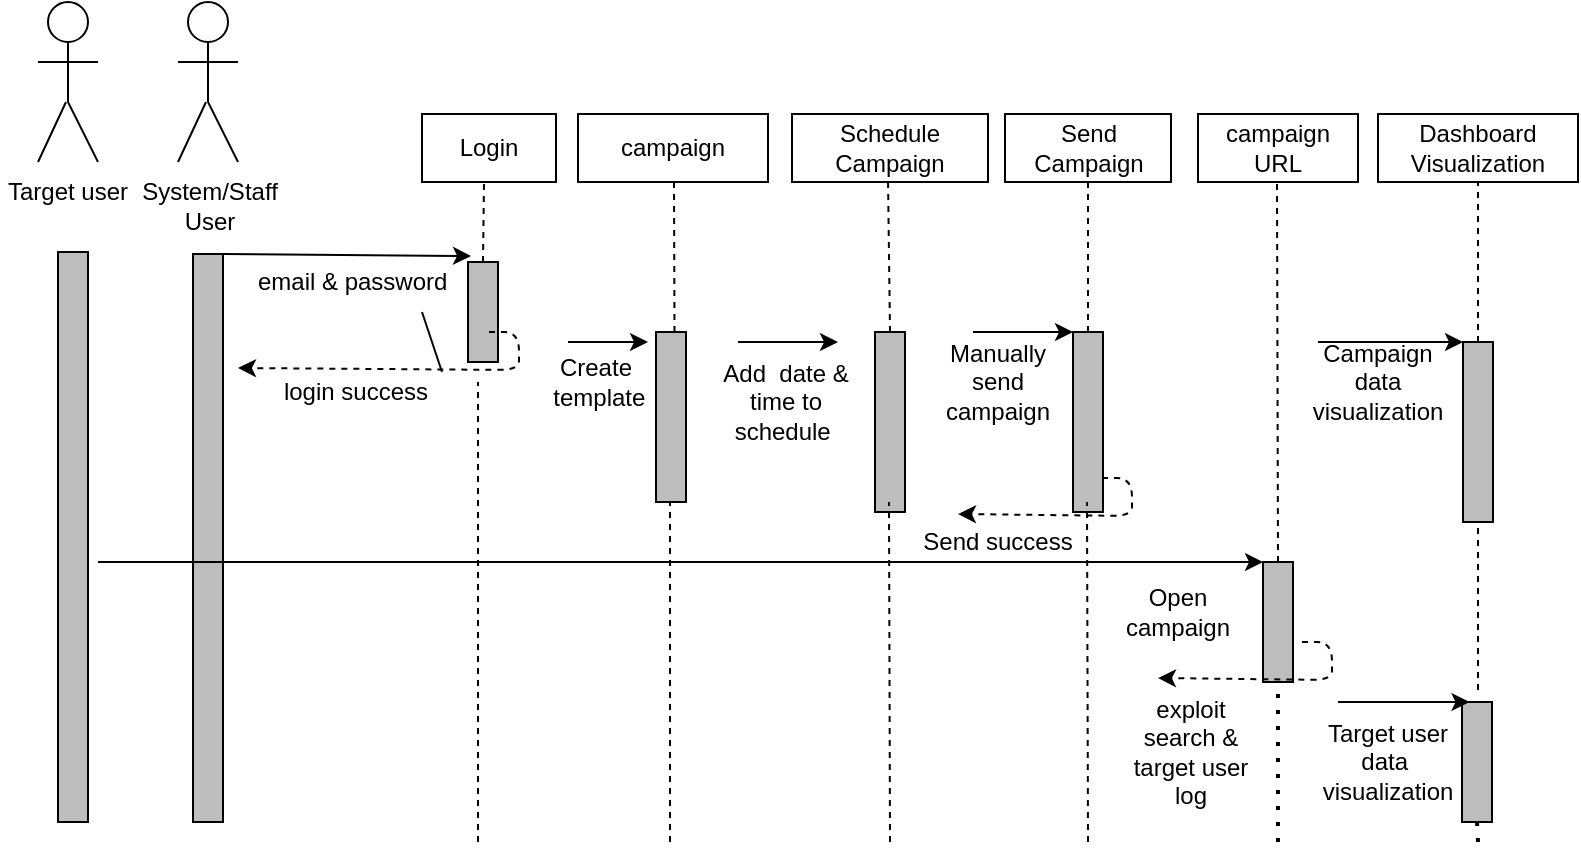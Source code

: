 <mxfile version="15.5.8" type="github">
  <diagram id="TaznG8wma21887_8o1Ws" name="Page-1">
    <mxGraphModel dx="1210" dy="532" grid="1" gridSize="10" guides="1" tooltips="1" connect="1" arrows="1" fold="1" page="1" pageScale="1" pageWidth="850" pageHeight="1100" math="0" shadow="0">
      <root>
        <mxCell id="0" />
        <mxCell id="1" parent="0" />
        <mxCell id="HH4qCzkqOsVi2pg-7LeL-6" value="campaign" style="rounded=0;whiteSpace=wrap;html=1;container=0;" vertex="1" parent="1">
          <mxGeometry x="310" y="186" width="95" height="34" as="geometry" />
        </mxCell>
        <mxCell id="HH4qCzkqOsVi2pg-7LeL-23" value="Send Campaign" style="rounded=0;whiteSpace=wrap;html=1;container=0;" vertex="1" parent="1">
          <mxGeometry x="523.5" y="186" width="83" height="34" as="geometry" />
        </mxCell>
        <mxCell id="HH4qCzkqOsVi2pg-7LeL-28" value="Login" style="rounded=0;whiteSpace=wrap;html=1;container=0;" vertex="1" parent="1">
          <mxGeometry x="232" y="186" width="67" height="34" as="geometry" />
        </mxCell>
        <mxCell id="HH4qCzkqOsVi2pg-7LeL-36" value="Schedule Campaign" style="rounded=0;whiteSpace=wrap;html=1;container=0;" vertex="1" parent="1">
          <mxGeometry x="417" y="186" width="98" height="34" as="geometry" />
        </mxCell>
        <mxCell id="HH4qCzkqOsVi2pg-7LeL-38" value="Dashboard&lt;br&gt;Visualization" style="rounded=0;whiteSpace=wrap;html=1;container=0;" vertex="1" parent="1">
          <mxGeometry x="710" y="186" width="100" height="34" as="geometry" />
        </mxCell>
        <mxCell id="HH4qCzkqOsVi2pg-7LeL-40" value="" style="rounded=0;whiteSpace=wrap;html=1;container=0;fillColor=#BDBDBD;" vertex="1" parent="1">
          <mxGeometry x="349" y="295" width="15" height="85" as="geometry" />
        </mxCell>
        <mxCell id="HH4qCzkqOsVi2pg-7LeL-41" value="" style="endArrow=classic;html=1;rounded=0;strokeWidth=1;exitX=1;exitY=0;exitDx=0;exitDy=0;" edge="1" parent="1" source="HH4qCzkqOsVi2pg-7LeL-94">
          <mxGeometry x="94" y="143" width="50" height="50" as="geometry">
            <mxPoint x="186.5" y="257" as="sourcePoint" />
            <mxPoint x="256.5" y="257" as="targetPoint" />
          </mxGeometry>
        </mxCell>
        <mxCell id="HH4qCzkqOsVi2pg-7LeL-42" value="" style="endArrow=classic;html=1;rounded=0;strokeWidth=1;" edge="1" parent="1">
          <mxGeometry x="85" y="146" width="50" height="50" as="geometry">
            <mxPoint x="305" y="300" as="sourcePoint" />
            <mxPoint x="345" y="300" as="targetPoint" />
            <Array as="points">
              <mxPoint x="315" y="300" />
            </Array>
          </mxGeometry>
        </mxCell>
        <mxCell id="HH4qCzkqOsVi2pg-7LeL-45" value="" style="rounded=0;whiteSpace=wrap;html=1;container=0;fillColor=#BDBDBD;" vertex="1" parent="1">
          <mxGeometry x="458.5" y="295" width="15" height="90" as="geometry" />
        </mxCell>
        <mxCell id="HH4qCzkqOsVi2pg-7LeL-47" value="" style="endArrow=classic;html=1;rounded=0;strokeWidth=1;" edge="1" parent="1">
          <mxGeometry x="60" y="136" width="50" height="50" as="geometry">
            <mxPoint x="390" y="300" as="sourcePoint" />
            <mxPoint x="440" y="300" as="targetPoint" />
          </mxGeometry>
        </mxCell>
        <mxCell id="HH4qCzkqOsVi2pg-7LeL-48" value="Add&amp;nbsp; date &amp;amp; time to schedule&amp;nbsp;" style="text;html=1;strokeColor=none;fillColor=none;align=center;verticalAlign=middle;whiteSpace=wrap;rounded=0;container=0;" vertex="1" parent="1">
          <mxGeometry x="368.5" y="315" width="90" height="30" as="geometry" />
        </mxCell>
        <mxCell id="HH4qCzkqOsVi2pg-7LeL-49" value="Create&lt;br&gt;&amp;nbsp;template" style="text;html=1;strokeColor=none;fillColor=none;align=center;verticalAlign=middle;whiteSpace=wrap;rounded=0;container=0;" vertex="1" parent="1">
          <mxGeometry x="274" y="295" width="90" height="50" as="geometry" />
        </mxCell>
        <mxCell id="HH4qCzkqOsVi2pg-7LeL-52" value="" style="rounded=0;whiteSpace=wrap;html=1;container=0;fillColor=#BDBDBD;" vertex="1" parent="1">
          <mxGeometry x="752.5" y="300" width="15" height="90" as="geometry" />
        </mxCell>
        <mxCell id="HH4qCzkqOsVi2pg-7LeL-54" value="" style="endArrow=none;dashed=1;html=1;strokeWidth=1;rounded=0;exitX=0.5;exitY=0;exitDx=0;exitDy=0;entryX=0.5;entryY=1;entryDx=0;entryDy=0;" edge="1" parent="1" source="HH4qCzkqOsVi2pg-7LeL-52" target="HH4qCzkqOsVi2pg-7LeL-38">
          <mxGeometry x="60" y="136" width="50" height="50" as="geometry">
            <mxPoint x="690" y="300" as="sourcePoint" />
            <mxPoint x="707" y="240" as="targetPoint" />
          </mxGeometry>
        </mxCell>
        <mxCell id="HH4qCzkqOsVi2pg-7LeL-56" value="email &amp;amp; password&amp;nbsp;" style="text;html=1;strokeColor=none;fillColor=none;align=center;verticalAlign=middle;whiteSpace=wrap;rounded=0;container=0;" vertex="1" parent="1">
          <mxGeometry x="140" y="255" width="118" height="30" as="geometry" />
        </mxCell>
        <mxCell id="HH4qCzkqOsVi2pg-7LeL-58" value="" style="endArrow=none;dashed=1;html=1;strokeWidth=1;rounded=0;exitX=0.75;exitY=0;exitDx=0;exitDy=0;" edge="1" parent="1">
          <mxGeometry x="82" y="136" width="50" height="50" as="geometry">
            <mxPoint x="358.25" y="295" as="sourcePoint" />
            <mxPoint x="358" y="220" as="targetPoint" />
          </mxGeometry>
        </mxCell>
        <mxCell id="HH4qCzkqOsVi2pg-7LeL-59" value="" style="endArrow=none;dashed=1;html=1;strokeWidth=1;rounded=0;exitX=0.5;exitY=0;exitDx=0;exitDy=0;" edge="1" parent="1" source="HH4qCzkqOsVi2pg-7LeL-45">
          <mxGeometry x="60" y="136" width="50" height="50" as="geometry">
            <mxPoint x="460" y="290" as="sourcePoint" />
            <mxPoint x="465" y="218" as="targetPoint" />
          </mxGeometry>
        </mxCell>
        <mxCell id="HH4qCzkqOsVi2pg-7LeL-62" value="login success" style="text;html=1;strokeColor=none;fillColor=none;align=center;verticalAlign=middle;whiteSpace=wrap;rounded=0;container=0;" vertex="1" parent="1">
          <mxGeometry x="154" y="310" width="90" height="30" as="geometry" />
        </mxCell>
        <mxCell id="HH4qCzkqOsVi2pg-7LeL-71" value="campaign &lt;br&gt;URL" style="rounded=0;whiteSpace=wrap;html=1;container=0;" vertex="1" parent="1">
          <mxGeometry x="620" y="186" width="80" height="34" as="geometry" />
        </mxCell>
        <mxCell id="HH4qCzkqOsVi2pg-7LeL-51" value="Manually send campaign" style="text;html=1;strokeColor=none;fillColor=none;align=center;verticalAlign=middle;whiteSpace=wrap;rounded=0;container=0;" vertex="1" parent="1">
          <mxGeometry x="490" y="305" width="60" height="30" as="geometry" />
        </mxCell>
        <mxCell id="HH4qCzkqOsVi2pg-7LeL-39" value="" style="rounded=0;whiteSpace=wrap;html=1;container=0;fillColor=#BDBDBD;" vertex="1" parent="1">
          <mxGeometry x="255" y="260" width="15" height="50" as="geometry" />
        </mxCell>
        <mxCell id="HH4qCzkqOsVi2pg-7LeL-44" value="" style="endArrow=classic;html=1;rounded=1;strokeWidth=1;dashed=1;" edge="1" parent="1">
          <mxGeometry x="263.5" y="265" width="50" height="50" as="geometry">
            <mxPoint x="265.5" y="295" as="sourcePoint" />
            <mxPoint x="140" y="313" as="targetPoint" />
            <Array as="points">
              <mxPoint x="280.5" y="295" />
              <mxPoint x="280.5" y="314" />
            </Array>
          </mxGeometry>
        </mxCell>
        <mxCell id="HH4qCzkqOsVi2pg-7LeL-81" value="" style="rounded=0;whiteSpace=wrap;html=1;container=0;fillColor=#BDBDBD;" vertex="1" parent="1">
          <mxGeometry x="557.5" y="295" width="15" height="90" as="geometry" />
        </mxCell>
        <mxCell id="HH4qCzkqOsVi2pg-7LeL-86" value="" style="rounded=0;whiteSpace=wrap;html=1;container=0;fillColor=#BDBDBD;" vertex="1" parent="1">
          <mxGeometry x="652.5" y="410" width="15" height="60" as="geometry" />
        </mxCell>
        <mxCell id="HH4qCzkqOsVi2pg-7LeL-90" value="" style="endArrow=classic;html=1;rounded=1;strokeWidth=1;dashed=1;" edge="1" parent="1">
          <mxGeometry x="570" y="338" width="50" height="50" as="geometry">
            <mxPoint x="572" y="368" as="sourcePoint" />
            <mxPoint x="500" y="386" as="targetPoint" />
            <Array as="points">
              <mxPoint x="587" y="368" />
              <mxPoint x="587" y="387" />
            </Array>
          </mxGeometry>
        </mxCell>
        <mxCell id="HH4qCzkqOsVi2pg-7LeL-93" value="" style="rounded=0;whiteSpace=wrap;html=1;container=0;fillColor=#BDBDBD;" vertex="1" parent="1">
          <mxGeometry x="50" y="255" width="15" height="285" as="geometry" />
        </mxCell>
        <mxCell id="HH4qCzkqOsVi2pg-7LeL-94" value="" style="rounded=0;whiteSpace=wrap;html=1;container=0;fillColor=#BDBDBD;" vertex="1" parent="1">
          <mxGeometry x="117.5" y="256" width="15" height="284" as="geometry" />
        </mxCell>
        <mxCell id="HH4qCzkqOsVi2pg-7LeL-95" value="" style="endArrow=none;dashed=1;html=1;strokeWidth=1;rounded=1;" edge="1" parent="1">
          <mxGeometry width="50" height="50" relative="1" as="geometry">
            <mxPoint x="260" y="550" as="sourcePoint" />
            <mxPoint x="260" y="320" as="targetPoint" />
          </mxGeometry>
        </mxCell>
        <mxCell id="HH4qCzkqOsVi2pg-7LeL-99" value="" style="rounded=0;whiteSpace=wrap;html=1;container=0;fillColor=#BDBDBD;" vertex="1" parent="1">
          <mxGeometry x="752" y="480" width="15" height="60" as="geometry" />
        </mxCell>
        <mxCell id="HH4qCzkqOsVi2pg-7LeL-100" style="edgeStyle=orthogonalEdgeStyle;rounded=1;orthogonalLoop=1;jettySize=auto;html=1;exitX=0.5;exitY=1;exitDx=0;exitDy=0;dashed=1;strokeWidth=1;" edge="1" parent="1" source="HH4qCzkqOsVi2pg-7LeL-56" target="HH4qCzkqOsVi2pg-7LeL-56">
          <mxGeometry relative="1" as="geometry" />
        </mxCell>
        <mxCell id="HH4qCzkqOsVi2pg-7LeL-101" value="" style="endArrow=none;dashed=1;html=1;strokeWidth=1;rounded=0;" edge="1" parent="1">
          <mxGeometry x="80" y="296" width="50" height="50" as="geometry">
            <mxPoint x="356" y="550" as="sourcePoint" />
            <mxPoint x="356" y="380" as="targetPoint" />
          </mxGeometry>
        </mxCell>
        <mxCell id="HH4qCzkqOsVi2pg-7LeL-102" value="" style="endArrow=none;dashed=1;html=1;strokeWidth=1;rounded=0;" edge="1" parent="1">
          <mxGeometry x="189.5" y="296" width="50" height="50" as="geometry">
            <mxPoint x="466" y="550" as="sourcePoint" />
            <mxPoint x="465.5" y="380" as="targetPoint" />
          </mxGeometry>
        </mxCell>
        <mxCell id="HH4qCzkqOsVi2pg-7LeL-103" value="" style="endArrow=none;dashed=1;html=1;strokeWidth=1;rounded=0;" edge="1" parent="1">
          <mxGeometry x="288.5" y="296" width="50" height="50" as="geometry">
            <mxPoint x="565" y="550" as="sourcePoint" />
            <mxPoint x="564.5" y="380" as="targetPoint" />
          </mxGeometry>
        </mxCell>
        <mxCell id="HH4qCzkqOsVi2pg-7LeL-104" value="" style="endArrow=none;dashed=1;html=1;strokeWidth=1;rounded=0;exitX=0.5;exitY=0;exitDx=0;exitDy=0;" edge="1" parent="1" source="HH4qCzkqOsVi2pg-7LeL-86">
          <mxGeometry x="383.5" y="136" width="50" height="50" as="geometry">
            <mxPoint x="660" y="300" as="sourcePoint" />
            <mxPoint x="659.5" y="220" as="targetPoint" />
          </mxGeometry>
        </mxCell>
        <mxCell id="HH4qCzkqOsVi2pg-7LeL-105" value="" style="endArrow=none;dashed=1;html=1;strokeWidth=1;rounded=0;" edge="1" parent="1">
          <mxGeometry x="393.5" y="146" width="50" height="50" as="geometry">
            <mxPoint x="760" y="474" as="sourcePoint" />
            <mxPoint x="760" y="390" as="targetPoint" />
          </mxGeometry>
        </mxCell>
        <mxCell id="HH4qCzkqOsVi2pg-7LeL-106" value="" style="endArrow=none;dashed=1;html=1;dashPattern=1 3;strokeWidth=2;rounded=1;entryX=0.5;entryY=1;entryDx=0;entryDy=0;" edge="1" parent="1" target="HH4qCzkqOsVi2pg-7LeL-86">
          <mxGeometry width="50" height="50" relative="1" as="geometry">
            <mxPoint x="660" y="550" as="sourcePoint" />
            <mxPoint x="710" y="480" as="targetPoint" />
          </mxGeometry>
        </mxCell>
        <mxCell id="HH4qCzkqOsVi2pg-7LeL-107" value="" style="endArrow=classic;html=1;rounded=1;strokeWidth=1;entryX=0;entryY=0;entryDx=0;entryDy=0;" edge="1" parent="1" target="HH4qCzkqOsVi2pg-7LeL-86">
          <mxGeometry width="50" height="50" relative="1" as="geometry">
            <mxPoint x="70" y="410" as="sourcePoint" />
            <mxPoint x="240" y="410" as="targetPoint" />
          </mxGeometry>
        </mxCell>
        <mxCell id="HH4qCzkqOsVi2pg-7LeL-108" value="Open campaign" style="text;html=1;strokeColor=none;fillColor=none;align=center;verticalAlign=middle;whiteSpace=wrap;rounded=0;" vertex="1" parent="1">
          <mxGeometry x="580" y="420" width="60" height="30" as="geometry" />
        </mxCell>
        <mxCell id="HH4qCzkqOsVi2pg-7LeL-110" value="" style="endArrow=classic;html=1;rounded=1;strokeWidth=1;dashed=1;" edge="1" parent="1">
          <mxGeometry x="670" y="420" width="50" height="50" as="geometry">
            <mxPoint x="672" y="450" as="sourcePoint" />
            <mxPoint x="600" y="468" as="targetPoint" />
            <Array as="points">
              <mxPoint x="687" y="450" />
              <mxPoint x="687" y="469" />
            </Array>
          </mxGeometry>
        </mxCell>
        <mxCell id="HH4qCzkqOsVi2pg-7LeL-112" value="Send success" style="text;html=1;strokeColor=none;fillColor=none;align=center;verticalAlign=middle;whiteSpace=wrap;rounded=0;" vertex="1" parent="1">
          <mxGeometry x="480" y="385" width="80" height="30" as="geometry" />
        </mxCell>
        <mxCell id="HH4qCzkqOsVi2pg-7LeL-113" value="exploit search &amp;amp; target user log" style="text;html=1;strokeColor=none;fillColor=none;align=center;verticalAlign=middle;whiteSpace=wrap;rounded=0;" vertex="1" parent="1">
          <mxGeometry x="580" y="490" width="73" height="30" as="geometry" />
        </mxCell>
        <mxCell id="HH4qCzkqOsVi2pg-7LeL-114" value="" style="endArrow=none;dashed=1;html=1;dashPattern=1 3;strokeWidth=2;rounded=1;entryX=0.5;entryY=1;entryDx=0;entryDy=0;" edge="1" parent="1" target="HH4qCzkqOsVi2pg-7LeL-99">
          <mxGeometry width="50" height="50" relative="1" as="geometry">
            <mxPoint x="760" y="550" as="sourcePoint" />
            <mxPoint x="800" y="540" as="targetPoint" />
          </mxGeometry>
        </mxCell>
        <mxCell id="HH4qCzkqOsVi2pg-7LeL-115" value="" style="endArrow=classic;html=1;rounded=1;strokeWidth=1;entryX=0;entryY=0;entryDx=0;entryDy=0;" edge="1" parent="1" target="HH4qCzkqOsVi2pg-7LeL-52">
          <mxGeometry width="50" height="50" relative="1" as="geometry">
            <mxPoint x="680" y="300" as="sourcePoint" />
            <mxPoint x="690" y="290" as="targetPoint" />
          </mxGeometry>
        </mxCell>
        <mxCell id="HH4qCzkqOsVi2pg-7LeL-116" value="Campaign data visualization" style="text;html=1;strokeColor=none;fillColor=none;align=center;verticalAlign=middle;whiteSpace=wrap;rounded=0;" vertex="1" parent="1">
          <mxGeometry x="680" y="305" width="60" height="30" as="geometry" />
        </mxCell>
        <mxCell id="HH4qCzkqOsVi2pg-7LeL-117" value="Target user data&amp;nbsp;&lt;br&gt;visualization" style="text;html=1;strokeColor=none;fillColor=none;align=center;verticalAlign=middle;whiteSpace=wrap;rounded=0;" vertex="1" parent="1">
          <mxGeometry x="680" y="495" width="70" height="30" as="geometry" />
        </mxCell>
        <mxCell id="HH4qCzkqOsVi2pg-7LeL-118" value="" style="endArrow=classic;html=1;rounded=1;strokeWidth=1;entryX=0.25;entryY=0;entryDx=0;entryDy=0;" edge="1" parent="1" target="HH4qCzkqOsVi2pg-7LeL-99">
          <mxGeometry width="50" height="50" relative="1" as="geometry">
            <mxPoint x="690" y="480" as="sourcePoint" />
            <mxPoint x="760" y="470" as="targetPoint" />
          </mxGeometry>
        </mxCell>
        <mxCell id="HH4qCzkqOsVi2pg-7LeL-119" value="" style="endArrow=none;dashed=1;html=1;strokeWidth=1;rounded=0;entryX=0.5;entryY=1;entryDx=0;entryDy=0;" edge="1" parent="1" source="HH4qCzkqOsVi2pg-7LeL-81" target="HH4qCzkqOsVi2pg-7LeL-23">
          <mxGeometry x="70" y="146" width="50" height="50" as="geometry">
            <mxPoint x="476" y="305" as="sourcePoint" />
            <mxPoint x="475" y="228" as="targetPoint" />
          </mxGeometry>
        </mxCell>
        <mxCell id="HH4qCzkqOsVi2pg-7LeL-120" value="" style="endArrow=none;dashed=1;html=1;strokeWidth=1;rounded=0;exitX=0.5;exitY=0;exitDx=0;exitDy=0;" edge="1" parent="1" source="HH4qCzkqOsVi2pg-7LeL-39">
          <mxGeometry x="92" y="146" width="50" height="50" as="geometry">
            <mxPoint x="368.25" y="305" as="sourcePoint" />
            <mxPoint x="263" y="220" as="targetPoint" />
          </mxGeometry>
        </mxCell>
        <mxCell id="HH4qCzkqOsVi2pg-7LeL-137" value="" style="endArrow=none;html=1;rounded=1;strokeWidth=1;" edge="1" parent="1">
          <mxGeometry width="50" height="50" relative="1" as="geometry">
            <mxPoint x="232" y="285" as="sourcePoint" />
            <mxPoint x="242" y="315" as="targetPoint" />
          </mxGeometry>
        </mxCell>
        <mxCell id="HH4qCzkqOsVi2pg-7LeL-139" value="" style="group" vertex="1" connectable="0" parent="1">
          <mxGeometry x="40" y="130" width="30" height="80" as="geometry" />
        </mxCell>
        <mxCell id="HH4qCzkqOsVi2pg-7LeL-133" value="" style="ellipse;whiteSpace=wrap;html=1;aspect=fixed;" vertex="1" parent="HH4qCzkqOsVi2pg-7LeL-139">
          <mxGeometry x="5" width="20" height="20" as="geometry" />
        </mxCell>
        <mxCell id="HH4qCzkqOsVi2pg-7LeL-134" value="" style="endArrow=none;html=1;rounded=1;strokeWidth=1;entryX=0.5;entryY=1;entryDx=0;entryDy=0;" edge="1" parent="HH4qCzkqOsVi2pg-7LeL-139" target="HH4qCzkqOsVi2pg-7LeL-133">
          <mxGeometry width="50" height="50" relative="1" as="geometry">
            <mxPoint x="15" y="50" as="sourcePoint" />
            <mxPoint x="50" y="30" as="targetPoint" />
          </mxGeometry>
        </mxCell>
        <mxCell id="HH4qCzkqOsVi2pg-7LeL-135" value="" style="endArrow=none;html=1;rounded=1;strokeWidth=1;" edge="1" parent="HH4qCzkqOsVi2pg-7LeL-139">
          <mxGeometry width="50" height="50" relative="1" as="geometry">
            <mxPoint y="30" as="sourcePoint" />
            <mxPoint x="30" y="30" as="targetPoint" />
          </mxGeometry>
        </mxCell>
        <mxCell id="HH4qCzkqOsVi2pg-7LeL-136" value="" style="endArrow=none;html=1;rounded=1;strokeWidth=1;" edge="1" parent="HH4qCzkqOsVi2pg-7LeL-139">
          <mxGeometry width="50" height="50" relative="1" as="geometry">
            <mxPoint y="80" as="sourcePoint" />
            <mxPoint x="14" y="50" as="targetPoint" />
          </mxGeometry>
        </mxCell>
        <mxCell id="HH4qCzkqOsVi2pg-7LeL-138" value="" style="endArrow=none;html=1;rounded=1;strokeWidth=1;" edge="1" parent="HH4qCzkqOsVi2pg-7LeL-139">
          <mxGeometry width="50" height="50" relative="1" as="geometry">
            <mxPoint x="15" y="50" as="sourcePoint" />
            <mxPoint x="30" y="80" as="targetPoint" />
          </mxGeometry>
        </mxCell>
        <mxCell id="HH4qCzkqOsVi2pg-7LeL-140" value="" style="group" vertex="1" connectable="0" parent="1">
          <mxGeometry x="110" y="130" width="30" height="80" as="geometry" />
        </mxCell>
        <mxCell id="HH4qCzkqOsVi2pg-7LeL-141" value="" style="ellipse;whiteSpace=wrap;html=1;aspect=fixed;" vertex="1" parent="HH4qCzkqOsVi2pg-7LeL-140">
          <mxGeometry x="5" width="20" height="20" as="geometry" />
        </mxCell>
        <mxCell id="HH4qCzkqOsVi2pg-7LeL-142" value="" style="endArrow=none;html=1;rounded=1;strokeWidth=1;entryX=0.5;entryY=1;entryDx=0;entryDy=0;" edge="1" parent="HH4qCzkqOsVi2pg-7LeL-140" target="HH4qCzkqOsVi2pg-7LeL-141">
          <mxGeometry width="50" height="50" relative="1" as="geometry">
            <mxPoint x="15" y="50" as="sourcePoint" />
            <mxPoint x="50" y="30" as="targetPoint" />
          </mxGeometry>
        </mxCell>
        <mxCell id="HH4qCzkqOsVi2pg-7LeL-143" value="" style="endArrow=none;html=1;rounded=1;strokeWidth=1;" edge="1" parent="HH4qCzkqOsVi2pg-7LeL-140">
          <mxGeometry width="50" height="50" relative="1" as="geometry">
            <mxPoint y="30" as="sourcePoint" />
            <mxPoint x="30" y="30" as="targetPoint" />
          </mxGeometry>
        </mxCell>
        <mxCell id="HH4qCzkqOsVi2pg-7LeL-144" value="" style="endArrow=none;html=1;rounded=1;strokeWidth=1;" edge="1" parent="HH4qCzkqOsVi2pg-7LeL-140">
          <mxGeometry width="50" height="50" relative="1" as="geometry">
            <mxPoint y="80" as="sourcePoint" />
            <mxPoint x="14" y="50" as="targetPoint" />
          </mxGeometry>
        </mxCell>
        <mxCell id="HH4qCzkqOsVi2pg-7LeL-145" value="" style="endArrow=none;html=1;rounded=1;strokeWidth=1;" edge="1" parent="HH4qCzkqOsVi2pg-7LeL-140">
          <mxGeometry width="50" height="50" relative="1" as="geometry">
            <mxPoint x="15" y="50" as="sourcePoint" />
            <mxPoint x="30" y="80" as="targetPoint" />
          </mxGeometry>
        </mxCell>
        <mxCell id="HH4qCzkqOsVi2pg-7LeL-146" value="Target user" style="text;html=1;strokeColor=none;fillColor=none;align=center;verticalAlign=middle;whiteSpace=wrap;rounded=0;" vertex="1" parent="1">
          <mxGeometry x="21" y="210" width="68" height="30" as="geometry" />
        </mxCell>
        <mxCell id="HH4qCzkqOsVi2pg-7LeL-147" value="System/Staff User" style="text;html=1;strokeColor=none;fillColor=none;align=center;verticalAlign=middle;whiteSpace=wrap;rounded=0;" vertex="1" parent="1">
          <mxGeometry x="96" y="217" width="60" height="30" as="geometry" />
        </mxCell>
        <mxCell id="HH4qCzkqOsVi2pg-7LeL-149" value="" style="endArrow=classic;html=1;rounded=0;strokeWidth=1;" edge="1" parent="1">
          <mxGeometry x="177.5" y="131" width="50" height="50" as="geometry">
            <mxPoint x="507.5" y="295" as="sourcePoint" />
            <mxPoint x="557.5" y="295" as="targetPoint" />
          </mxGeometry>
        </mxCell>
      </root>
    </mxGraphModel>
  </diagram>
</mxfile>

